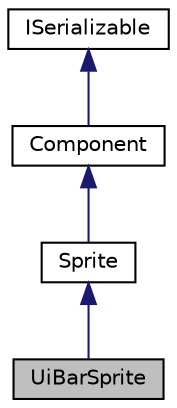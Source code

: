 digraph "UiBarSprite"
{
 // LATEX_PDF_SIZE
  edge [fontname="Helvetica",fontsize="10",labelfontname="Helvetica",labelfontsize="10"];
  node [fontname="Helvetica",fontsize="10",shape=record];
  Node1 [label="UiBarSprite",height=0.2,width=0.4,color="black", fillcolor="grey75", style="filled", fontcolor="black",tooltip="sprite that renders a ui bar"];
  Node2 -> Node1 [dir="back",color="midnightblue",fontsize="10",style="solid",fontname="Helvetica"];
  Node2 [label="Sprite",height=0.2,width=0.4,color="black", fillcolor="white", style="filled",URL="$classSprite.html",tooltip="Stores mesh + texture, along with other data needed to draw a basic 2D sprite."];
  Node3 -> Node2 [dir="back",color="midnightblue",fontsize="10",style="solid",fontname="Helvetica"];
  Node3 [label="Component",height=0.2,width=0.4,color="black", fillcolor="white", style="filled",URL="$classComponent.html",tooltip=" "];
  Node4 -> Node3 [dir="back",color="midnightblue",fontsize="10",style="solid",fontname="Helvetica"];
  Node4 [label="ISerializable",height=0.2,width=0.4,color="black", fillcolor="white", style="filled",URL="$classISerializable.html",tooltip="interface for all serializable objects"];
}
